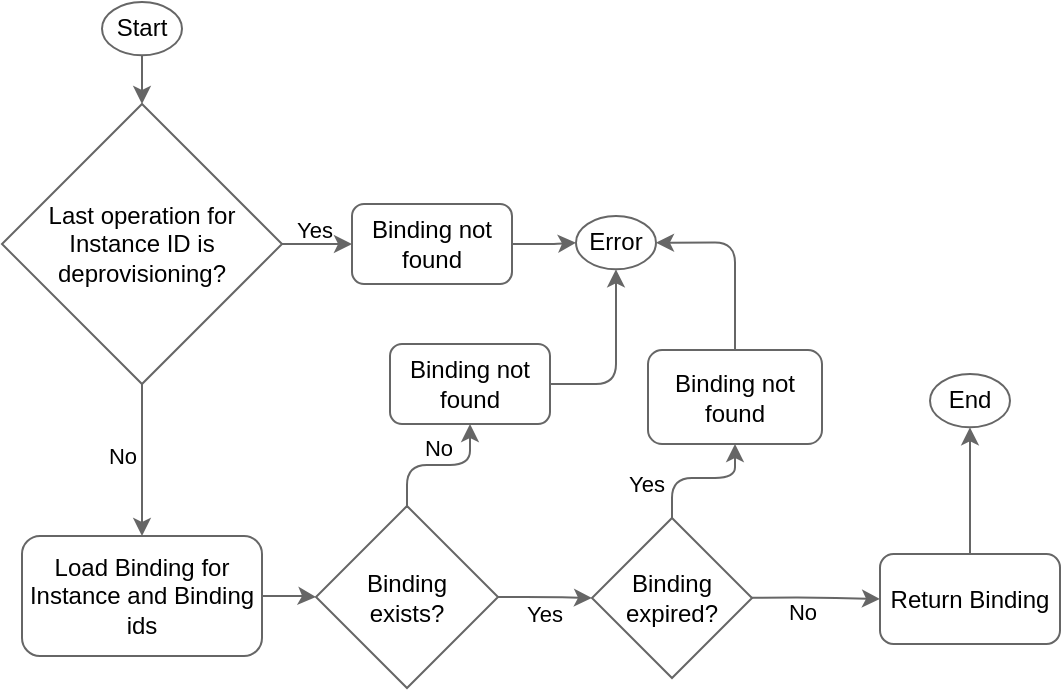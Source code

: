 <mxfile version="24.7.17">
  <diagram name="Page-1" id="-40GemzrTVIT1uJVE3mi">
    <mxGraphModel dx="1784" dy="1313" grid="0" gridSize="10" guides="0" tooltips="1" connect="1" arrows="1" fold="1" page="0" pageScale="1" pageWidth="850" pageHeight="1100" background="#ffffff" math="0" shadow="0">
      <root>
        <mxCell id="0" />
        <mxCell id="1" parent="0" />
        <mxCell id="SR5IjzYJObsN_hZiN2k8-2" style="edgeStyle=orthogonalEdgeStyle;rounded=1;orthogonalLoop=1;jettySize=auto;html=1;curved=0;strokeColor=#666666;" parent="1" source="pQPK47cY3aiJMa17ZVE6-2" target="pQPK47cY3aiJMa17ZVE6-5" edge="1">
          <mxGeometry relative="1" as="geometry" />
        </mxCell>
        <mxCell id="pQPK47cY3aiJMa17ZVE6-2" value="Start" style="ellipse;whiteSpace=wrap;html=1;strokeColor=#666666;fillColor=#ffffff;fontColor=#000000;" parent="1" vertex="1">
          <mxGeometry x="560" y="-31" width="40" height="26.67" as="geometry" />
        </mxCell>
        <mxCell id="pQPK47cY3aiJMa17ZVE6-7" style="edgeStyle=orthogonalEdgeStyle;rounded=1;orthogonalLoop=1;jettySize=auto;html=1;exitX=1;exitY=0.5;exitDx=0;exitDy=0;entryX=0;entryY=0.5;entryDx=0;entryDy=0;strokeColor=#666666;curved=0;fontColor=#000000;labelBackgroundColor=none;" parent="1" edge="1">
          <mxGeometry relative="1" as="geometry">
            <mxPoint x="350" y="90" as="targetPoint" />
          </mxGeometry>
        </mxCell>
        <mxCell id="pQPK47cY3aiJMa17ZVE6-13" value="No" style="edgeStyle=orthogonalEdgeStyle;rounded=1;orthogonalLoop=1;jettySize=auto;html=1;exitX=0.5;exitY=1;exitDx=0;exitDy=0;entryX=0.5;entryY=0;entryDx=0;entryDy=0;strokeColor=#666666;curved=0;fontColor=#000000;labelBackgroundColor=none;" parent="1" source="pQPK47cY3aiJMa17ZVE6-5" target="pQPK47cY3aiJMa17ZVE6-12" edge="1">
          <mxGeometry x="-0.057" y="-10" relative="1" as="geometry">
            <mxPoint as="offset" />
          </mxGeometry>
        </mxCell>
        <mxCell id="SR5IjzYJObsN_hZiN2k8-3" value="Yes" style="edgeStyle=orthogonalEdgeStyle;rounded=1;orthogonalLoop=1;jettySize=auto;html=1;curved=0;strokeColor=#666666;labelBackgroundColor=none;fontColor=#000000;" parent="1" source="pQPK47cY3aiJMa17ZVE6-5" target="pQPK47cY3aiJMa17ZVE6-28" edge="1">
          <mxGeometry x="-0.297" y="7" relative="1" as="geometry">
            <mxPoint as="offset" />
          </mxGeometry>
        </mxCell>
        <mxCell id="pQPK47cY3aiJMa17ZVE6-5" value="Last operation for Instance ID is deprovisioning?" style="rhombus;whiteSpace=wrap;html=1;strokeColor=#666666;fillColor=#ffffff;fontColor=#000000;" parent="1" vertex="1">
          <mxGeometry x="510" y="20" width="140" height="140" as="geometry" />
        </mxCell>
        <mxCell id="pQPK47cY3aiJMa17ZVE6-16" style="edgeStyle=orthogonalEdgeStyle;rounded=1;orthogonalLoop=1;jettySize=auto;html=1;strokeColor=#666666;curved=0;fontColor=#000000;labelBackgroundColor=none;entryX=0;entryY=0.5;entryDx=0;entryDy=0;" parent="1" source="pQPK47cY3aiJMa17ZVE6-12" target="pQPK47cY3aiJMa17ZVE6-15" edge="1">
          <mxGeometry relative="1" as="geometry">
            <mxPoint x="472" y="392" as="targetPoint" />
          </mxGeometry>
        </mxCell>
        <mxCell id="pQPK47cY3aiJMa17ZVE6-12" value="Load Binding for Instance and Binding ids" style="whiteSpace=wrap;html=1;strokeColor=#666666;fillColor=#ffffff;fontColor=#000000;rounded=1;" parent="1" vertex="1">
          <mxGeometry x="520" y="236" width="120" height="60" as="geometry" />
        </mxCell>
        <mxCell id="pQPK47cY3aiJMa17ZVE6-18" value="No" style="edgeStyle=orthogonalEdgeStyle;rounded=1;orthogonalLoop=1;jettySize=auto;html=1;exitX=0.5;exitY=0;exitDx=0;exitDy=0;entryX=0.5;entryY=1;entryDx=0;entryDy=0;strokeColor=#666666;curved=0;fontColor=#000000;labelBackgroundColor=none;" parent="1" source="pQPK47cY3aiJMa17ZVE6-15" target="pQPK47cY3aiJMa17ZVE6-36" edge="1">
          <mxGeometry x="-0.007" y="9" relative="1" as="geometry">
            <mxPoint x="410" y="176.67" as="targetPoint" />
            <mxPoint as="offset" />
          </mxGeometry>
        </mxCell>
        <mxCell id="pQPK47cY3aiJMa17ZVE6-20" value="Yes" style="edgeStyle=orthogonalEdgeStyle;rounded=1;orthogonalLoop=1;jettySize=auto;html=1;exitX=1;exitY=0.5;exitDx=0;exitDy=0;strokeColor=#666666;curved=0;fontColor=#000000;labelBackgroundColor=none;" parent="1" source="pQPK47cY3aiJMa17ZVE6-15" target="pQPK47cY3aiJMa17ZVE6-19" edge="1">
          <mxGeometry x="-0.057" y="-8" relative="1" as="geometry">
            <mxPoint as="offset" />
          </mxGeometry>
        </mxCell>
        <mxCell id="pQPK47cY3aiJMa17ZVE6-15" value="Binding &lt;br&gt;exists?" style="rhombus;whiteSpace=wrap;html=1;strokeColor=#666666;fillColor=#ffffff;fontColor=#000000;" parent="1" vertex="1">
          <mxGeometry x="667" y="221" width="91" height="91" as="geometry" />
        </mxCell>
        <mxCell id="pQPK47cY3aiJMa17ZVE6-22" value="Yes" style="edgeStyle=orthogonalEdgeStyle;rounded=1;orthogonalLoop=1;jettySize=auto;html=1;exitX=0.5;exitY=0;exitDx=0;exitDy=0;strokeColor=#666666;curved=0;fontColor=#000000;labelBackgroundColor=none;" parent="1" source="pQPK47cY3aiJMa17ZVE6-19" target="pQPK47cY3aiJMa17ZVE6-32" edge="1">
          <mxGeometry x="-0.429" y="8" relative="1" as="geometry">
            <mxPoint x="107" y="175.67" as="targetPoint" />
            <mxPoint x="-5" y="2" as="offset" />
          </mxGeometry>
        </mxCell>
        <mxCell id="pQPK47cY3aiJMa17ZVE6-24" value="No" style="edgeStyle=orthogonalEdgeStyle;rounded=1;orthogonalLoop=1;jettySize=auto;html=1;exitX=0.955;exitY=0.498;exitDx=0;exitDy=0;strokeColor=#666666;curved=0;fontColor=#000000;labelBackgroundColor=none;exitPerimeter=0;" parent="1" source="pQPK47cY3aiJMa17ZVE6-19" target="pQPK47cY3aiJMa17ZVE6-23" edge="1">
          <mxGeometry x="-0.156" y="-7" relative="1" as="geometry">
            <mxPoint as="offset" />
          </mxGeometry>
        </mxCell>
        <mxCell id="pQPK47cY3aiJMa17ZVE6-19" value="Binding expired?" style="rhombus;whiteSpace=wrap;html=1;strokeColor=#666666;fillColor=#ffffff;fontColor=#000000;" parent="1" vertex="1">
          <mxGeometry x="805" y="227" width="80" height="80" as="geometry" />
        </mxCell>
        <mxCell id="pQPK47cY3aiJMa17ZVE6-39" style="edgeStyle=orthogonalEdgeStyle;rounded=1;orthogonalLoop=1;jettySize=auto;html=1;strokeColor=#666666;curved=0;fontColor=#000000;labelBackgroundColor=none;" parent="1" source="pQPK47cY3aiJMa17ZVE6-23" target="pQPK47cY3aiJMa17ZVE6-33" edge="1">
          <mxGeometry relative="1" as="geometry" />
        </mxCell>
        <mxCell id="pQPK47cY3aiJMa17ZVE6-23" value="Return Binding" style="whiteSpace=wrap;html=1;strokeColor=#666666;fillColor=#ffffff;fontColor=#000000;rounded=1;" parent="1" vertex="1">
          <mxGeometry x="949" y="245" width="90" height="45" as="geometry" />
        </mxCell>
        <mxCell id="SR5IjzYJObsN_hZiN2k8-1" style="edgeStyle=orthogonalEdgeStyle;rounded=1;orthogonalLoop=1;jettySize=auto;html=1;fontColor=#666666;labelBackgroundColor=none;strokeColor=#666666;curved=0;" parent="1" source="pQPK47cY3aiJMa17ZVE6-28" target="pQPK47cY3aiJMa17ZVE6-37" edge="1">
          <mxGeometry relative="1" as="geometry" />
        </mxCell>
        <mxCell id="pQPK47cY3aiJMa17ZVE6-28" value="Binding not found" style="whiteSpace=wrap;html=1;strokeColor=#666666;fillColor=#ffffff;fontColor=#000000;rounded=1;" parent="1" vertex="1">
          <mxGeometry x="685" y="70" width="80" height="40" as="geometry" />
        </mxCell>
        <mxCell id="pQPK47cY3aiJMa17ZVE6-31" style="edgeStyle=orthogonalEdgeStyle;rounded=1;orthogonalLoop=1;jettySize=auto;html=1;strokeColor=#666666;curved=0;fontColor=#000000;labelBackgroundColor=none;entryX=1;entryY=0.5;entryDx=0;entryDy=0;" parent="1" source="pQPK47cY3aiJMa17ZVE6-32" target="pQPK47cY3aiJMa17ZVE6-37" edge="1">
          <mxGeometry relative="1" as="geometry" />
        </mxCell>
        <mxCell id="pQPK47cY3aiJMa17ZVE6-32" value="Binding not found" style="whiteSpace=wrap;html=1;strokeColor=#666666;fillColor=#ffffff;fontColor=#000000;rounded=1;" parent="1" vertex="1">
          <mxGeometry x="833" y="143" width="87" height="47" as="geometry" />
        </mxCell>
        <mxCell id="pQPK47cY3aiJMa17ZVE6-33" value="End" style="ellipse;whiteSpace=wrap;html=1;strokeColor=#666666;fillColor=#ffffff;fontColor=#000000;" parent="1" vertex="1">
          <mxGeometry x="974" y="155.0" width="40" height="26.67" as="geometry" />
        </mxCell>
        <mxCell id="pQPK47cY3aiJMa17ZVE6-35" style="edgeStyle=orthogonalEdgeStyle;rounded=1;orthogonalLoop=1;jettySize=auto;html=1;strokeColor=#666666;curved=0;fontColor=#000000;labelBackgroundColor=none;" parent="1" source="pQPK47cY3aiJMa17ZVE6-36" target="pQPK47cY3aiJMa17ZVE6-37" edge="1">
          <mxGeometry relative="1" as="geometry" />
        </mxCell>
        <mxCell id="pQPK47cY3aiJMa17ZVE6-36" value="Binding not found" style="whiteSpace=wrap;html=1;strokeColor=#666666;fillColor=#ffffff;fontColor=#000000;rounded=1;" parent="1" vertex="1">
          <mxGeometry x="704" y="140.0" width="80" height="40" as="geometry" />
        </mxCell>
        <mxCell id="pQPK47cY3aiJMa17ZVE6-37" value="Error" style="ellipse;whiteSpace=wrap;html=1;strokeColor=#666666;fillColor=#ffffff;fontColor=#000000;" parent="1" vertex="1">
          <mxGeometry x="797" y="76" width="40" height="26.67" as="geometry" />
        </mxCell>
      </root>
    </mxGraphModel>
  </diagram>
</mxfile>

